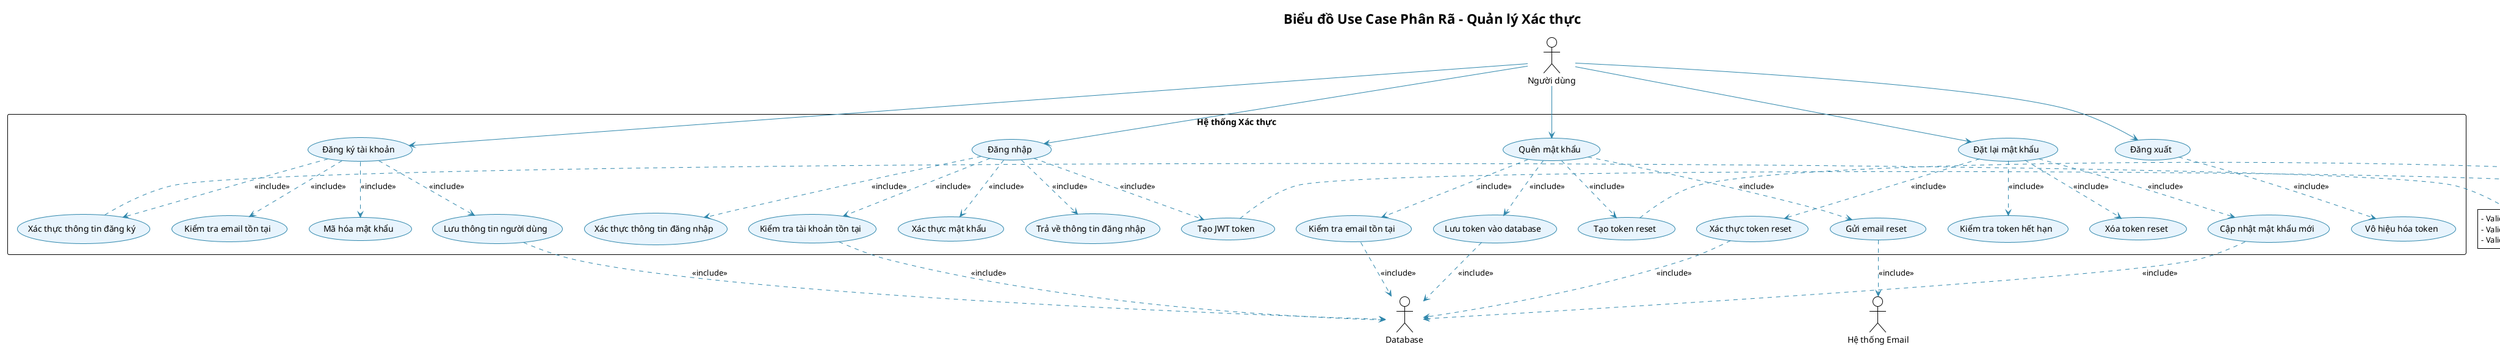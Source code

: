 @startuml UseCase_Auth_Detailed
!theme plain
skinparam backgroundColor #FFFFFF
skinparam usecase {
    BackgroundColor #E8F4FD
    BorderColor #2E86AB
    ArrowColor #2E86AB
}

title Biểu đồ Use Case Phân Rã - Quản lý Xác thực

actor "Người dùng" as User
actor "Hệ thống Email" as EmailSystem
actor "Database" as DB

rectangle "Hệ thống Xác thực" {
    usecase "Đăng ký tài khoản" as UC1
    usecase "Xác thực thông tin đăng ký" as UC1_1
    usecase "Kiểm tra email tồn tại" as UC1_2
    usecase "Mã hóa mật khẩu" as UC1_3
    usecase "Lưu thông tin người dùng" as UC1_4
    
    usecase "Đăng nhập" as UC2
    usecase "Xác thực thông tin đăng nhập" as UC2_1
    usecase "Kiểm tra tài khoản tồn tại" as UC2_2
    usecase "Xác thực mật khẩu" as UC2_3
    usecase "Tạo JWT token" as UC2_4
    usecase "Trả về thông tin đăng nhập" as UC2_5
    
    usecase "Quên mật khẩu" as UC3
    usecase "Kiểm tra email tồn tại" as UC3_1
    usecase "Tạo token reset" as UC3_2
    usecase "Lưu token vào database" as UC3_3
    usecase "Gửi email reset" as UC3_4
    
    usecase "Đặt lại mật khẩu" as UC4
    usecase "Xác thực token reset" as UC4_1
    usecase "Kiểm tra token hết hạn" as UC4_2
    usecase "Cập nhật mật khẩu mới" as UC4_3
    usecase "Xóa token reset" as UC4_4
    
    usecase "Đăng xuất" as UC5
    usecase "Vô hiệu hóa token" as UC5_1
}

User --> UC1
User --> UC2
User --> UC3
User --> UC4
User --> UC5

UC1 ..> UC1_1 : <<include>>
UC1 ..> UC1_2 : <<include>>
UC1 ..> UC1_3 : <<include>>
UC1 ..> UC1_4 : <<include>>

UC2 ..> UC2_1 : <<include>>
UC2 ..> UC2_2 : <<include>>
UC2 ..> UC2_3 : <<include>>
UC2 ..> UC2_4 : <<include>>
UC2 ..> UC2_5 : <<include>>

UC3 ..> UC3_1 : <<include>>
UC3 ..> UC3_2 : <<include>>
UC3 ..> UC3_3 : <<include>>
UC3 ..> UC3_4 : <<include>>

UC4 ..> UC4_1 : <<include>>
UC4 ..> UC4_2 : <<include>>
UC4 ..> UC4_3 : <<include>>
UC4 ..> UC4_4 : <<include>>

UC5 ..> UC5_1 : <<include>>

UC1_4 ..> DB : <<include>>
UC2_2 ..> DB : <<include>>
UC3_1 ..> DB : <<include>>
UC3_3 ..> DB : <<include>>
UC4_1 ..> DB : <<include>>
UC4_3 ..> DB : <<include>>

UC3_4 ..> EmailSystem : <<include>>

note right of UC1_1
  - Validate email format
  - Validate password strength
  - Validate required fields
end note

note right of UC2_4
  - Generate JWT with user info
  - Set expiration time
  - Include user roles
end note

note right of UC3_2
  - Generate unique token
  - Set expiration (24h)
  - Link to user account
end note

@enduml 